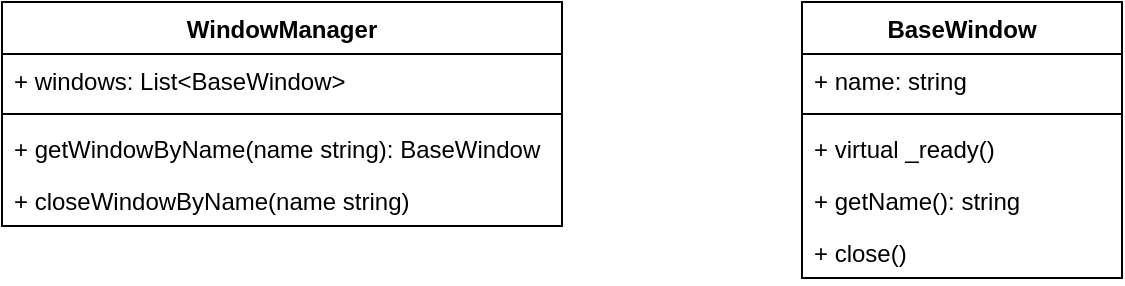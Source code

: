 <mxfile version="20.2.8" type="github">
  <diagram id="ojlUBGBj9HOvDxkowVGO" name="Page-1">
    <mxGraphModel dx="1374" dy="831" grid="1" gridSize="10" guides="1" tooltips="1" connect="1" arrows="1" fold="1" page="1" pageScale="1" pageWidth="1920" pageHeight="1200" math="0" shadow="0">
      <root>
        <mxCell id="0" />
        <mxCell id="1" parent="0" />
        <UserObject label="BaseWindow&#xa;" tooltip="Base Window Class" id="s8yhdZJHds5Np0-mlSNr-1">
          <mxCell style="swimlane;fontStyle=1;align=center;verticalAlign=top;childLayout=stackLayout;horizontal=1;startSize=26;horizontalStack=0;resizeParent=1;resizeParentMax=0;resizeLast=0;collapsible=1;marginBottom=0;" vertex="1" parent="1">
            <mxGeometry x="720" y="140" width="160" height="138" as="geometry" />
          </mxCell>
        </UserObject>
        <mxCell id="s8yhdZJHds5Np0-mlSNr-2" value="+ name: string&#xa;" style="text;strokeColor=none;fillColor=none;align=left;verticalAlign=top;spacingLeft=4;spacingRight=4;overflow=hidden;rotatable=0;points=[[0,0.5],[1,0.5]];portConstraint=eastwest;" vertex="1" parent="s8yhdZJHds5Np0-mlSNr-1">
          <mxGeometry y="26" width="160" height="26" as="geometry" />
        </mxCell>
        <mxCell id="s8yhdZJHds5Np0-mlSNr-3" value="" style="line;strokeWidth=1;fillColor=none;align=left;verticalAlign=middle;spacingTop=-1;spacingLeft=3;spacingRight=3;rotatable=0;labelPosition=right;points=[];portConstraint=eastwest;strokeColor=inherit;" vertex="1" parent="s8yhdZJHds5Np0-mlSNr-1">
          <mxGeometry y="52" width="160" height="8" as="geometry" />
        </mxCell>
        <mxCell id="s8yhdZJHds5Np0-mlSNr-13" value="+ virtual _ready()" style="text;strokeColor=none;fillColor=none;align=left;verticalAlign=top;spacingLeft=4;spacingRight=4;overflow=hidden;rotatable=0;points=[[0,0.5],[1,0.5]];portConstraint=eastwest;" vertex="1" parent="s8yhdZJHds5Np0-mlSNr-1">
          <mxGeometry y="60" width="160" height="26" as="geometry" />
        </mxCell>
        <mxCell id="s8yhdZJHds5Np0-mlSNr-4" value="+ getName(): string" style="text;strokeColor=none;fillColor=none;align=left;verticalAlign=top;spacingLeft=4;spacingRight=4;overflow=hidden;rotatable=0;points=[[0,0.5],[1,0.5]];portConstraint=eastwest;" vertex="1" parent="s8yhdZJHds5Np0-mlSNr-1">
          <mxGeometry y="86" width="160" height="26" as="geometry" />
        </mxCell>
        <mxCell id="s8yhdZJHds5Np0-mlSNr-7" value="+ close()" style="text;strokeColor=none;fillColor=none;align=left;verticalAlign=top;spacingLeft=4;spacingRight=4;overflow=hidden;rotatable=0;points=[[0,0.5],[1,0.5]];portConstraint=eastwest;" vertex="1" parent="s8yhdZJHds5Np0-mlSNr-1">
          <mxGeometry y="112" width="160" height="26" as="geometry" />
        </mxCell>
        <mxCell id="s8yhdZJHds5Np0-mlSNr-8" value="WindowManager&#xa;" style="swimlane;fontStyle=1;align=center;verticalAlign=top;childLayout=stackLayout;horizontal=1;startSize=26;horizontalStack=0;resizeParent=1;resizeParentMax=0;resizeLast=0;collapsible=1;marginBottom=0;" vertex="1" parent="1">
          <mxGeometry x="320" y="140" width="280" height="112" as="geometry" />
        </mxCell>
        <mxCell id="s8yhdZJHds5Np0-mlSNr-9" value="+ windows: List&lt;BaseWindow&gt;" style="text;strokeColor=none;fillColor=none;align=left;verticalAlign=top;spacingLeft=4;spacingRight=4;overflow=hidden;rotatable=0;points=[[0,0.5],[1,0.5]];portConstraint=eastwest;" vertex="1" parent="s8yhdZJHds5Np0-mlSNr-8">
          <mxGeometry y="26" width="280" height="26" as="geometry" />
        </mxCell>
        <mxCell id="s8yhdZJHds5Np0-mlSNr-10" value="" style="line;strokeWidth=1;fillColor=none;align=left;verticalAlign=middle;spacingTop=-1;spacingLeft=3;spacingRight=3;rotatable=0;labelPosition=right;points=[];portConstraint=eastwest;strokeColor=inherit;" vertex="1" parent="s8yhdZJHds5Np0-mlSNr-8">
          <mxGeometry y="52" width="280" height="8" as="geometry" />
        </mxCell>
        <mxCell id="s8yhdZJHds5Np0-mlSNr-11" value="+ getWindowByName(name string): BaseWindow&#xa;" style="text;strokeColor=none;fillColor=none;align=left;verticalAlign=top;spacingLeft=4;spacingRight=4;overflow=hidden;rotatable=0;points=[[0,0.5],[1,0.5]];portConstraint=eastwest;" vertex="1" parent="s8yhdZJHds5Np0-mlSNr-8">
          <mxGeometry y="60" width="280" height="26" as="geometry" />
        </mxCell>
        <mxCell id="s8yhdZJHds5Np0-mlSNr-12" value="+ closeWindowByName(name string)&#xa;" style="text;strokeColor=none;fillColor=none;align=left;verticalAlign=top;spacingLeft=4;spacingRight=4;overflow=hidden;rotatable=0;points=[[0,0.5],[1,0.5]];portConstraint=eastwest;" vertex="1" parent="s8yhdZJHds5Np0-mlSNr-8">
          <mxGeometry y="86" width="280" height="26" as="geometry" />
        </mxCell>
      </root>
    </mxGraphModel>
  </diagram>
</mxfile>
